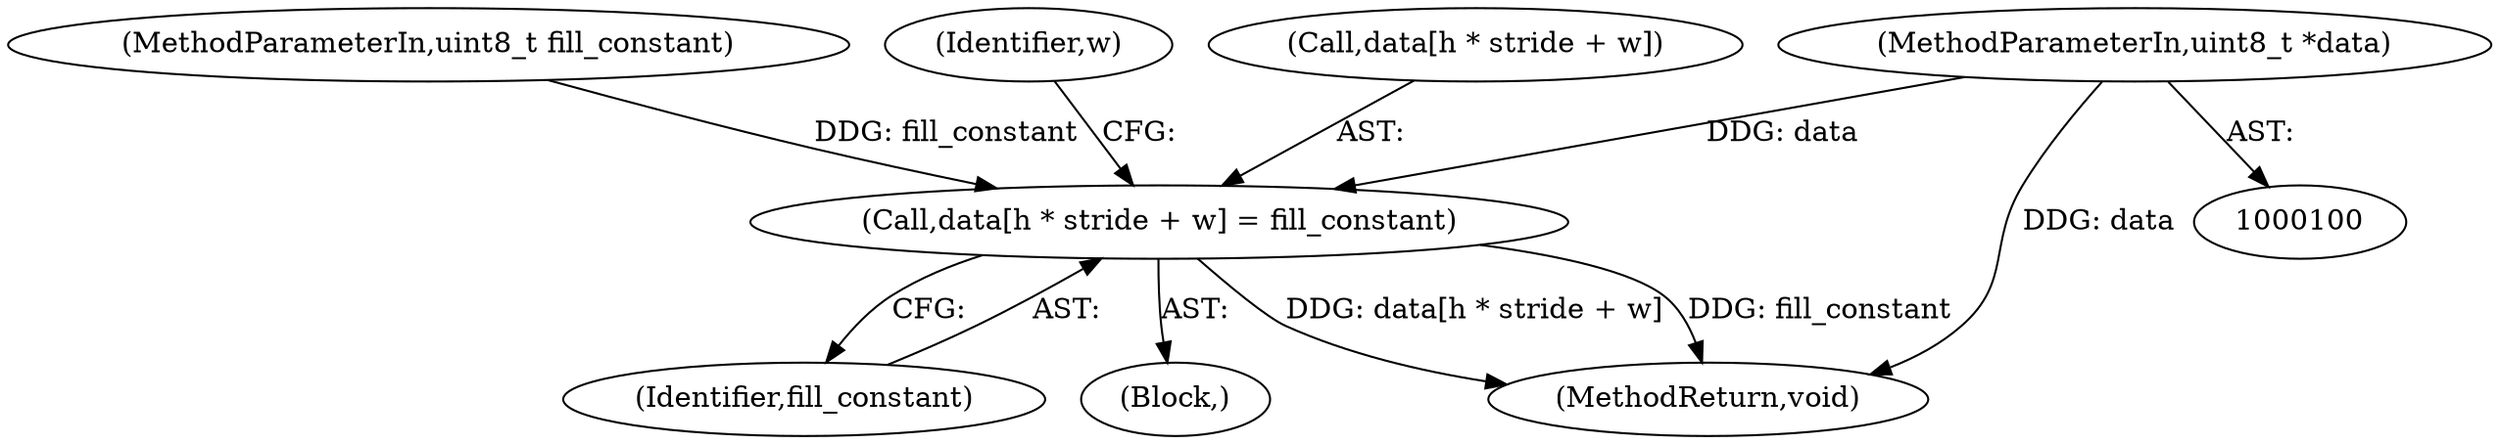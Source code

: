 digraph "1_Android_5a9753fca56f0eeb9f61e342b2fccffc364f9426_96@pointer" {
"1000101" [label="(MethodParameterIn,uint8_t *data)"];
"1000127" [label="(Call,data[h * stride + w] = fill_constant)"];
"1000135" [label="(Identifier,fill_constant)"];
"1000126" [label="(Block,)"];
"1000136" [label="(MethodReturn,void)"];
"1000103" [label="(MethodParameterIn,uint8_t fill_constant)"];
"1000125" [label="(Identifier,w)"];
"1000128" [label="(Call,data[h * stride + w])"];
"1000101" [label="(MethodParameterIn,uint8_t *data)"];
"1000127" [label="(Call,data[h * stride + w] = fill_constant)"];
"1000101" -> "1000100"  [label="AST: "];
"1000101" -> "1000136"  [label="DDG: data"];
"1000101" -> "1000127"  [label="DDG: data"];
"1000127" -> "1000126"  [label="AST: "];
"1000127" -> "1000135"  [label="CFG: "];
"1000128" -> "1000127"  [label="AST: "];
"1000135" -> "1000127"  [label="AST: "];
"1000125" -> "1000127"  [label="CFG: "];
"1000127" -> "1000136"  [label="DDG: data[h * stride + w]"];
"1000127" -> "1000136"  [label="DDG: fill_constant"];
"1000103" -> "1000127"  [label="DDG: fill_constant"];
}
